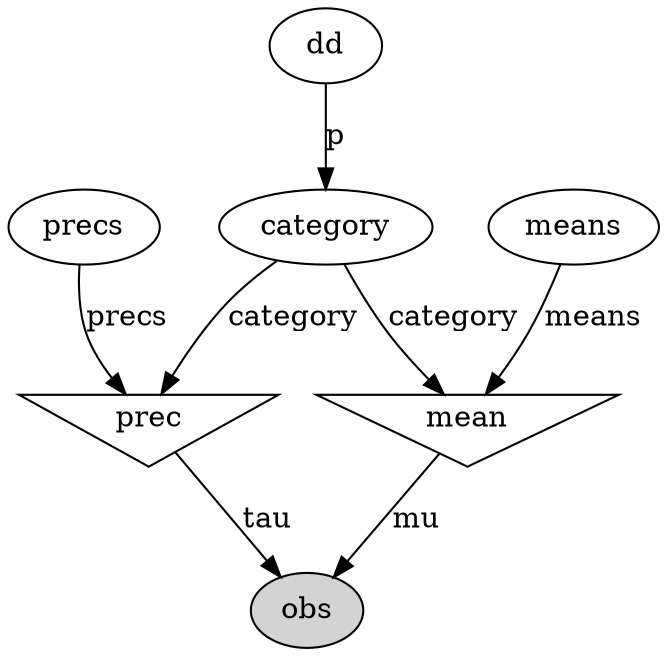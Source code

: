digraph G {
category;
dd;
dd -> category  [label=p];
precs;
means;
obs [style=filled];
mean [shape=invtriangle];
mean -> obs  [label=mu];
category -> mean  [label=category];
means -> mean  [label=means];
prec [shape=invtriangle];
prec -> obs  [label=tau];
category -> prec  [label=category];
precs -> prec  [label=precs];
}
